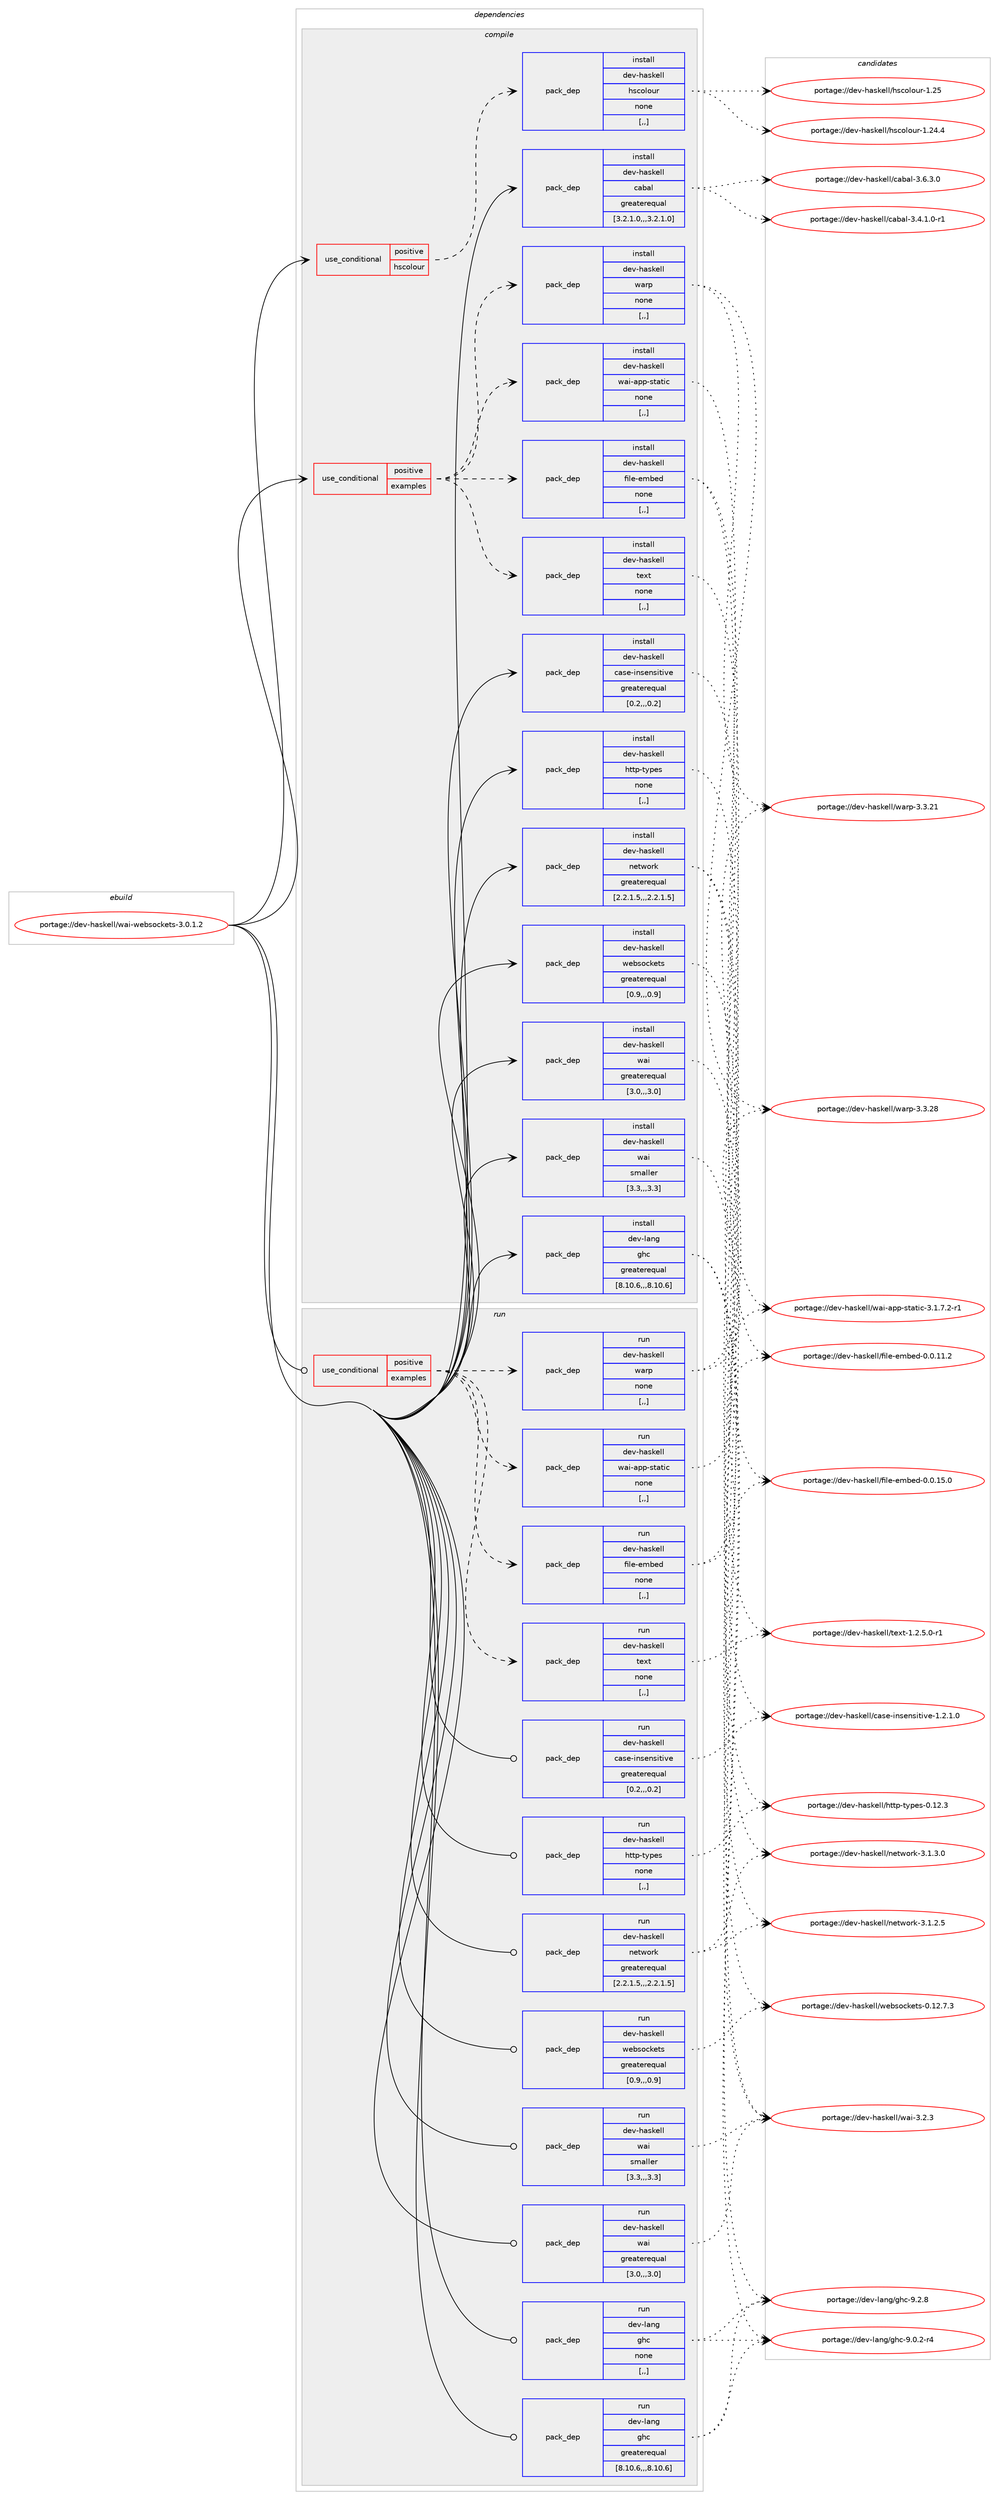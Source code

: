 digraph prolog {

# *************
# Graph options
# *************

newrank=true;
concentrate=true;
compound=true;
graph [rankdir=LR,fontname=Helvetica,fontsize=10,ranksep=1.5];#, ranksep=2.5, nodesep=0.2];
edge  [arrowhead=vee];
node  [fontname=Helvetica,fontsize=10];

# **********
# The ebuild
# **********

subgraph cluster_leftcol {
color=gray;
label=<<i>ebuild</i>>;
id [label="portage://dev-haskell/wai-websockets-3.0.1.2", color=red, width=4, href="../dev-haskell/wai-websockets-3.0.1.2.svg"];
}

# ****************
# The dependencies
# ****************

subgraph cluster_midcol {
color=gray;
label=<<i>dependencies</i>>;
subgraph cluster_compile {
fillcolor="#eeeeee";
style=filled;
label=<<i>compile</i>>;
subgraph cond21299 {
dependency91003 [label=<<TABLE BORDER="0" CELLBORDER="1" CELLSPACING="0" CELLPADDING="4"><TR><TD ROWSPAN="3" CELLPADDING="10">use_conditional</TD></TR><TR><TD>positive</TD></TR><TR><TD>examples</TD></TR></TABLE>>, shape=none, color=red];
subgraph pack68651 {
dependency91004 [label=<<TABLE BORDER="0" CELLBORDER="1" CELLSPACING="0" CELLPADDING="4" WIDTH="220"><TR><TD ROWSPAN="6" CELLPADDING="30">pack_dep</TD></TR><TR><TD WIDTH="110">install</TD></TR><TR><TD>dev-haskell</TD></TR><TR><TD>file-embed</TD></TR><TR><TD>none</TD></TR><TR><TD>[,,]</TD></TR></TABLE>>, shape=none, color=blue];
}
dependency91003:e -> dependency91004:w [weight=20,style="dashed",arrowhead="vee"];
subgraph pack68652 {
dependency91005 [label=<<TABLE BORDER="0" CELLBORDER="1" CELLSPACING="0" CELLPADDING="4" WIDTH="220"><TR><TD ROWSPAN="6" CELLPADDING="30">pack_dep</TD></TR><TR><TD WIDTH="110">install</TD></TR><TR><TD>dev-haskell</TD></TR><TR><TD>text</TD></TR><TR><TD>none</TD></TR><TR><TD>[,,]</TD></TR></TABLE>>, shape=none, color=blue];
}
dependency91003:e -> dependency91005:w [weight=20,style="dashed",arrowhead="vee"];
subgraph pack68653 {
dependency91006 [label=<<TABLE BORDER="0" CELLBORDER="1" CELLSPACING="0" CELLPADDING="4" WIDTH="220"><TR><TD ROWSPAN="6" CELLPADDING="30">pack_dep</TD></TR><TR><TD WIDTH="110">install</TD></TR><TR><TD>dev-haskell</TD></TR><TR><TD>wai-app-static</TD></TR><TR><TD>none</TD></TR><TR><TD>[,,]</TD></TR></TABLE>>, shape=none, color=blue];
}
dependency91003:e -> dependency91006:w [weight=20,style="dashed",arrowhead="vee"];
subgraph pack68654 {
dependency91007 [label=<<TABLE BORDER="0" CELLBORDER="1" CELLSPACING="0" CELLPADDING="4" WIDTH="220"><TR><TD ROWSPAN="6" CELLPADDING="30">pack_dep</TD></TR><TR><TD WIDTH="110">install</TD></TR><TR><TD>dev-haskell</TD></TR><TR><TD>warp</TD></TR><TR><TD>none</TD></TR><TR><TD>[,,]</TD></TR></TABLE>>, shape=none, color=blue];
}
dependency91003:e -> dependency91007:w [weight=20,style="dashed",arrowhead="vee"];
}
id:e -> dependency91003:w [weight=20,style="solid",arrowhead="vee"];
subgraph cond21300 {
dependency91008 [label=<<TABLE BORDER="0" CELLBORDER="1" CELLSPACING="0" CELLPADDING="4"><TR><TD ROWSPAN="3" CELLPADDING="10">use_conditional</TD></TR><TR><TD>positive</TD></TR><TR><TD>hscolour</TD></TR></TABLE>>, shape=none, color=red];
subgraph pack68655 {
dependency91009 [label=<<TABLE BORDER="0" CELLBORDER="1" CELLSPACING="0" CELLPADDING="4" WIDTH="220"><TR><TD ROWSPAN="6" CELLPADDING="30">pack_dep</TD></TR><TR><TD WIDTH="110">install</TD></TR><TR><TD>dev-haskell</TD></TR><TR><TD>hscolour</TD></TR><TR><TD>none</TD></TR><TR><TD>[,,]</TD></TR></TABLE>>, shape=none, color=blue];
}
dependency91008:e -> dependency91009:w [weight=20,style="dashed",arrowhead="vee"];
}
id:e -> dependency91008:w [weight=20,style="solid",arrowhead="vee"];
subgraph pack68656 {
dependency91010 [label=<<TABLE BORDER="0" CELLBORDER="1" CELLSPACING="0" CELLPADDING="4" WIDTH="220"><TR><TD ROWSPAN="6" CELLPADDING="30">pack_dep</TD></TR><TR><TD WIDTH="110">install</TD></TR><TR><TD>dev-haskell</TD></TR><TR><TD>cabal</TD></TR><TR><TD>greaterequal</TD></TR><TR><TD>[3.2.1.0,,,3.2.1.0]</TD></TR></TABLE>>, shape=none, color=blue];
}
id:e -> dependency91010:w [weight=20,style="solid",arrowhead="vee"];
subgraph pack68657 {
dependency91011 [label=<<TABLE BORDER="0" CELLBORDER="1" CELLSPACING="0" CELLPADDING="4" WIDTH="220"><TR><TD ROWSPAN="6" CELLPADDING="30">pack_dep</TD></TR><TR><TD WIDTH="110">install</TD></TR><TR><TD>dev-haskell</TD></TR><TR><TD>case-insensitive</TD></TR><TR><TD>greaterequal</TD></TR><TR><TD>[0.2,,,0.2]</TD></TR></TABLE>>, shape=none, color=blue];
}
id:e -> dependency91011:w [weight=20,style="solid",arrowhead="vee"];
subgraph pack68658 {
dependency91012 [label=<<TABLE BORDER="0" CELLBORDER="1" CELLSPACING="0" CELLPADDING="4" WIDTH="220"><TR><TD ROWSPAN="6" CELLPADDING="30">pack_dep</TD></TR><TR><TD WIDTH="110">install</TD></TR><TR><TD>dev-haskell</TD></TR><TR><TD>http-types</TD></TR><TR><TD>none</TD></TR><TR><TD>[,,]</TD></TR></TABLE>>, shape=none, color=blue];
}
id:e -> dependency91012:w [weight=20,style="solid",arrowhead="vee"];
subgraph pack68659 {
dependency91013 [label=<<TABLE BORDER="0" CELLBORDER="1" CELLSPACING="0" CELLPADDING="4" WIDTH="220"><TR><TD ROWSPAN="6" CELLPADDING="30">pack_dep</TD></TR><TR><TD WIDTH="110">install</TD></TR><TR><TD>dev-haskell</TD></TR><TR><TD>network</TD></TR><TR><TD>greaterequal</TD></TR><TR><TD>[2.2.1.5,,,2.2.1.5]</TD></TR></TABLE>>, shape=none, color=blue];
}
id:e -> dependency91013:w [weight=20,style="solid",arrowhead="vee"];
subgraph pack68660 {
dependency91014 [label=<<TABLE BORDER="0" CELLBORDER="1" CELLSPACING="0" CELLPADDING="4" WIDTH="220"><TR><TD ROWSPAN="6" CELLPADDING="30">pack_dep</TD></TR><TR><TD WIDTH="110">install</TD></TR><TR><TD>dev-haskell</TD></TR><TR><TD>wai</TD></TR><TR><TD>greaterequal</TD></TR><TR><TD>[3.0,,,3.0]</TD></TR></TABLE>>, shape=none, color=blue];
}
id:e -> dependency91014:w [weight=20,style="solid",arrowhead="vee"];
subgraph pack68661 {
dependency91015 [label=<<TABLE BORDER="0" CELLBORDER="1" CELLSPACING="0" CELLPADDING="4" WIDTH="220"><TR><TD ROWSPAN="6" CELLPADDING="30">pack_dep</TD></TR><TR><TD WIDTH="110">install</TD></TR><TR><TD>dev-haskell</TD></TR><TR><TD>wai</TD></TR><TR><TD>smaller</TD></TR><TR><TD>[3.3,,,3.3]</TD></TR></TABLE>>, shape=none, color=blue];
}
id:e -> dependency91015:w [weight=20,style="solid",arrowhead="vee"];
subgraph pack68662 {
dependency91016 [label=<<TABLE BORDER="0" CELLBORDER="1" CELLSPACING="0" CELLPADDING="4" WIDTH="220"><TR><TD ROWSPAN="6" CELLPADDING="30">pack_dep</TD></TR><TR><TD WIDTH="110">install</TD></TR><TR><TD>dev-haskell</TD></TR><TR><TD>websockets</TD></TR><TR><TD>greaterequal</TD></TR><TR><TD>[0.9,,,0.9]</TD></TR></TABLE>>, shape=none, color=blue];
}
id:e -> dependency91016:w [weight=20,style="solid",arrowhead="vee"];
subgraph pack68663 {
dependency91017 [label=<<TABLE BORDER="0" CELLBORDER="1" CELLSPACING="0" CELLPADDING="4" WIDTH="220"><TR><TD ROWSPAN="6" CELLPADDING="30">pack_dep</TD></TR><TR><TD WIDTH="110">install</TD></TR><TR><TD>dev-lang</TD></TR><TR><TD>ghc</TD></TR><TR><TD>greaterequal</TD></TR><TR><TD>[8.10.6,,,8.10.6]</TD></TR></TABLE>>, shape=none, color=blue];
}
id:e -> dependency91017:w [weight=20,style="solid",arrowhead="vee"];
}
subgraph cluster_compileandrun {
fillcolor="#eeeeee";
style=filled;
label=<<i>compile and run</i>>;
}
subgraph cluster_run {
fillcolor="#eeeeee";
style=filled;
label=<<i>run</i>>;
subgraph cond21301 {
dependency91018 [label=<<TABLE BORDER="0" CELLBORDER="1" CELLSPACING="0" CELLPADDING="4"><TR><TD ROWSPAN="3" CELLPADDING="10">use_conditional</TD></TR><TR><TD>positive</TD></TR><TR><TD>examples</TD></TR></TABLE>>, shape=none, color=red];
subgraph pack68664 {
dependency91019 [label=<<TABLE BORDER="0" CELLBORDER="1" CELLSPACING="0" CELLPADDING="4" WIDTH="220"><TR><TD ROWSPAN="6" CELLPADDING="30">pack_dep</TD></TR><TR><TD WIDTH="110">run</TD></TR><TR><TD>dev-haskell</TD></TR><TR><TD>file-embed</TD></TR><TR><TD>none</TD></TR><TR><TD>[,,]</TD></TR></TABLE>>, shape=none, color=blue];
}
dependency91018:e -> dependency91019:w [weight=20,style="dashed",arrowhead="vee"];
subgraph pack68665 {
dependency91020 [label=<<TABLE BORDER="0" CELLBORDER="1" CELLSPACING="0" CELLPADDING="4" WIDTH="220"><TR><TD ROWSPAN="6" CELLPADDING="30">pack_dep</TD></TR><TR><TD WIDTH="110">run</TD></TR><TR><TD>dev-haskell</TD></TR><TR><TD>text</TD></TR><TR><TD>none</TD></TR><TR><TD>[,,]</TD></TR></TABLE>>, shape=none, color=blue];
}
dependency91018:e -> dependency91020:w [weight=20,style="dashed",arrowhead="vee"];
subgraph pack68666 {
dependency91021 [label=<<TABLE BORDER="0" CELLBORDER="1" CELLSPACING="0" CELLPADDING="4" WIDTH="220"><TR><TD ROWSPAN="6" CELLPADDING="30">pack_dep</TD></TR><TR><TD WIDTH="110">run</TD></TR><TR><TD>dev-haskell</TD></TR><TR><TD>wai-app-static</TD></TR><TR><TD>none</TD></TR><TR><TD>[,,]</TD></TR></TABLE>>, shape=none, color=blue];
}
dependency91018:e -> dependency91021:w [weight=20,style="dashed",arrowhead="vee"];
subgraph pack68667 {
dependency91022 [label=<<TABLE BORDER="0" CELLBORDER="1" CELLSPACING="0" CELLPADDING="4" WIDTH="220"><TR><TD ROWSPAN="6" CELLPADDING="30">pack_dep</TD></TR><TR><TD WIDTH="110">run</TD></TR><TR><TD>dev-haskell</TD></TR><TR><TD>warp</TD></TR><TR><TD>none</TD></TR><TR><TD>[,,]</TD></TR></TABLE>>, shape=none, color=blue];
}
dependency91018:e -> dependency91022:w [weight=20,style="dashed",arrowhead="vee"];
}
id:e -> dependency91018:w [weight=20,style="solid",arrowhead="odot"];
subgraph pack68668 {
dependency91023 [label=<<TABLE BORDER="0" CELLBORDER="1" CELLSPACING="0" CELLPADDING="4" WIDTH="220"><TR><TD ROWSPAN="6" CELLPADDING="30">pack_dep</TD></TR><TR><TD WIDTH="110">run</TD></TR><TR><TD>dev-haskell</TD></TR><TR><TD>case-insensitive</TD></TR><TR><TD>greaterequal</TD></TR><TR><TD>[0.2,,,0.2]</TD></TR></TABLE>>, shape=none, color=blue];
}
id:e -> dependency91023:w [weight=20,style="solid",arrowhead="odot"];
subgraph pack68669 {
dependency91024 [label=<<TABLE BORDER="0" CELLBORDER="1" CELLSPACING="0" CELLPADDING="4" WIDTH="220"><TR><TD ROWSPAN="6" CELLPADDING="30">pack_dep</TD></TR><TR><TD WIDTH="110">run</TD></TR><TR><TD>dev-haskell</TD></TR><TR><TD>http-types</TD></TR><TR><TD>none</TD></TR><TR><TD>[,,]</TD></TR></TABLE>>, shape=none, color=blue];
}
id:e -> dependency91024:w [weight=20,style="solid",arrowhead="odot"];
subgraph pack68670 {
dependency91025 [label=<<TABLE BORDER="0" CELLBORDER="1" CELLSPACING="0" CELLPADDING="4" WIDTH="220"><TR><TD ROWSPAN="6" CELLPADDING="30">pack_dep</TD></TR><TR><TD WIDTH="110">run</TD></TR><TR><TD>dev-haskell</TD></TR><TR><TD>network</TD></TR><TR><TD>greaterequal</TD></TR><TR><TD>[2.2.1.5,,,2.2.1.5]</TD></TR></TABLE>>, shape=none, color=blue];
}
id:e -> dependency91025:w [weight=20,style="solid",arrowhead="odot"];
subgraph pack68671 {
dependency91026 [label=<<TABLE BORDER="0" CELLBORDER="1" CELLSPACING="0" CELLPADDING="4" WIDTH="220"><TR><TD ROWSPAN="6" CELLPADDING="30">pack_dep</TD></TR><TR><TD WIDTH="110">run</TD></TR><TR><TD>dev-haskell</TD></TR><TR><TD>wai</TD></TR><TR><TD>greaterequal</TD></TR><TR><TD>[3.0,,,3.0]</TD></TR></TABLE>>, shape=none, color=blue];
}
id:e -> dependency91026:w [weight=20,style="solid",arrowhead="odot"];
subgraph pack68672 {
dependency91027 [label=<<TABLE BORDER="0" CELLBORDER="1" CELLSPACING="0" CELLPADDING="4" WIDTH="220"><TR><TD ROWSPAN="6" CELLPADDING="30">pack_dep</TD></TR><TR><TD WIDTH="110">run</TD></TR><TR><TD>dev-haskell</TD></TR><TR><TD>wai</TD></TR><TR><TD>smaller</TD></TR><TR><TD>[3.3,,,3.3]</TD></TR></TABLE>>, shape=none, color=blue];
}
id:e -> dependency91027:w [weight=20,style="solid",arrowhead="odot"];
subgraph pack68673 {
dependency91028 [label=<<TABLE BORDER="0" CELLBORDER="1" CELLSPACING="0" CELLPADDING="4" WIDTH="220"><TR><TD ROWSPAN="6" CELLPADDING="30">pack_dep</TD></TR><TR><TD WIDTH="110">run</TD></TR><TR><TD>dev-haskell</TD></TR><TR><TD>websockets</TD></TR><TR><TD>greaterequal</TD></TR><TR><TD>[0.9,,,0.9]</TD></TR></TABLE>>, shape=none, color=blue];
}
id:e -> dependency91028:w [weight=20,style="solid",arrowhead="odot"];
subgraph pack68674 {
dependency91029 [label=<<TABLE BORDER="0" CELLBORDER="1" CELLSPACING="0" CELLPADDING="4" WIDTH="220"><TR><TD ROWSPAN="6" CELLPADDING="30">pack_dep</TD></TR><TR><TD WIDTH="110">run</TD></TR><TR><TD>dev-lang</TD></TR><TR><TD>ghc</TD></TR><TR><TD>greaterequal</TD></TR><TR><TD>[8.10.6,,,8.10.6]</TD></TR></TABLE>>, shape=none, color=blue];
}
id:e -> dependency91029:w [weight=20,style="solid",arrowhead="odot"];
subgraph pack68675 {
dependency91030 [label=<<TABLE BORDER="0" CELLBORDER="1" CELLSPACING="0" CELLPADDING="4" WIDTH="220"><TR><TD ROWSPAN="6" CELLPADDING="30">pack_dep</TD></TR><TR><TD WIDTH="110">run</TD></TR><TR><TD>dev-lang</TD></TR><TR><TD>ghc</TD></TR><TR><TD>none</TD></TR><TR><TD>[,,]</TD></TR></TABLE>>, shape=none, color=blue];
}
id:e -> dependency91030:w [weight=20,style="solid",arrowhead="odot"];
}
}

# **************
# The candidates
# **************

subgraph cluster_choices {
rank=same;
color=gray;
label=<<i>candidates</i>>;

subgraph choice68651 {
color=black;
nodesep=1;
choice1001011184510497115107101108108471021051081014510110998101100454846484649534648 [label="portage://dev-haskell/file-embed-0.0.15.0", color=red, width=4,href="../dev-haskell/file-embed-0.0.15.0.svg"];
choice1001011184510497115107101108108471021051081014510110998101100454846484649494650 [label="portage://dev-haskell/file-embed-0.0.11.2", color=red, width=4,href="../dev-haskell/file-embed-0.0.11.2.svg"];
dependency91004:e -> choice1001011184510497115107101108108471021051081014510110998101100454846484649534648:w [style=dotted,weight="100"];
dependency91004:e -> choice1001011184510497115107101108108471021051081014510110998101100454846484649494650:w [style=dotted,weight="100"];
}
subgraph choice68652 {
color=black;
nodesep=1;
choice10010111845104971151071011081084711610112011645494650465346484511449 [label="portage://dev-haskell/text-1.2.5.0-r1", color=red, width=4,href="../dev-haskell/text-1.2.5.0-r1.svg"];
dependency91005:e -> choice10010111845104971151071011081084711610112011645494650465346484511449:w [style=dotted,weight="100"];
}
subgraph choice68653 {
color=black;
nodesep=1;
choice10010111845104971151071011081084711997105459711211245115116971161059945514649465546504511449 [label="portage://dev-haskell/wai-app-static-3.1.7.2-r1", color=red, width=4,href="../dev-haskell/wai-app-static-3.1.7.2-r1.svg"];
dependency91006:e -> choice10010111845104971151071011081084711997105459711211245115116971161059945514649465546504511449:w [style=dotted,weight="100"];
}
subgraph choice68654 {
color=black;
nodesep=1;
choice1001011184510497115107101108108471199711411245514651465056 [label="portage://dev-haskell/warp-3.3.28", color=red, width=4,href="../dev-haskell/warp-3.3.28.svg"];
choice1001011184510497115107101108108471199711411245514651465049 [label="portage://dev-haskell/warp-3.3.21", color=red, width=4,href="../dev-haskell/warp-3.3.21.svg"];
dependency91007:e -> choice1001011184510497115107101108108471199711411245514651465056:w [style=dotted,weight="100"];
dependency91007:e -> choice1001011184510497115107101108108471199711411245514651465049:w [style=dotted,weight="100"];
}
subgraph choice68655 {
color=black;
nodesep=1;
choice100101118451049711510710110810847104115991111081111171144549465053 [label="portage://dev-haskell/hscolour-1.25", color=red, width=4,href="../dev-haskell/hscolour-1.25.svg"];
choice1001011184510497115107101108108471041159911110811111711445494650524652 [label="portage://dev-haskell/hscolour-1.24.4", color=red, width=4,href="../dev-haskell/hscolour-1.24.4.svg"];
dependency91009:e -> choice100101118451049711510710110810847104115991111081111171144549465053:w [style=dotted,weight="100"];
dependency91009:e -> choice1001011184510497115107101108108471041159911110811111711445494650524652:w [style=dotted,weight="100"];
}
subgraph choice68656 {
color=black;
nodesep=1;
choice100101118451049711510710110810847999798971084551465446514648 [label="portage://dev-haskell/cabal-3.6.3.0", color=red, width=4,href="../dev-haskell/cabal-3.6.3.0.svg"];
choice1001011184510497115107101108108479997989710845514652464946484511449 [label="portage://dev-haskell/cabal-3.4.1.0-r1", color=red, width=4,href="../dev-haskell/cabal-3.4.1.0-r1.svg"];
dependency91010:e -> choice100101118451049711510710110810847999798971084551465446514648:w [style=dotted,weight="100"];
dependency91010:e -> choice1001011184510497115107101108108479997989710845514652464946484511449:w [style=dotted,weight="100"];
}
subgraph choice68657 {
color=black;
nodesep=1;
choice1001011184510497115107101108108479997115101451051101151011101151051161051181014549465046494648 [label="portage://dev-haskell/case-insensitive-1.2.1.0", color=red, width=4,href="../dev-haskell/case-insensitive-1.2.1.0.svg"];
dependency91011:e -> choice1001011184510497115107101108108479997115101451051101151011101151051161051181014549465046494648:w [style=dotted,weight="100"];
}
subgraph choice68658 {
color=black;
nodesep=1;
choice1001011184510497115107101108108471041161161124511612111210111545484649504651 [label="portage://dev-haskell/http-types-0.12.3", color=red, width=4,href="../dev-haskell/http-types-0.12.3.svg"];
dependency91012:e -> choice1001011184510497115107101108108471041161161124511612111210111545484649504651:w [style=dotted,weight="100"];
}
subgraph choice68659 {
color=black;
nodesep=1;
choice1001011184510497115107101108108471101011161191111141074551464946514648 [label="portage://dev-haskell/network-3.1.3.0", color=red, width=4,href="../dev-haskell/network-3.1.3.0.svg"];
choice1001011184510497115107101108108471101011161191111141074551464946504653 [label="portage://dev-haskell/network-3.1.2.5", color=red, width=4,href="../dev-haskell/network-3.1.2.5.svg"];
dependency91013:e -> choice1001011184510497115107101108108471101011161191111141074551464946514648:w [style=dotted,weight="100"];
dependency91013:e -> choice1001011184510497115107101108108471101011161191111141074551464946504653:w [style=dotted,weight="100"];
}
subgraph choice68660 {
color=black;
nodesep=1;
choice10010111845104971151071011081084711997105455146504651 [label="portage://dev-haskell/wai-3.2.3", color=red, width=4,href="../dev-haskell/wai-3.2.3.svg"];
dependency91014:e -> choice10010111845104971151071011081084711997105455146504651:w [style=dotted,weight="100"];
}
subgraph choice68661 {
color=black;
nodesep=1;
choice10010111845104971151071011081084711997105455146504651 [label="portage://dev-haskell/wai-3.2.3", color=red, width=4,href="../dev-haskell/wai-3.2.3.svg"];
dependency91015:e -> choice10010111845104971151071011081084711997105455146504651:w [style=dotted,weight="100"];
}
subgraph choice68662 {
color=black;
nodesep=1;
choice1001011184510497115107101108108471191019811511199107101116115454846495046554651 [label="portage://dev-haskell/websockets-0.12.7.3", color=red, width=4,href="../dev-haskell/websockets-0.12.7.3.svg"];
dependency91016:e -> choice1001011184510497115107101108108471191019811511199107101116115454846495046554651:w [style=dotted,weight="100"];
}
subgraph choice68663 {
color=black;
nodesep=1;
choice10010111845108971101034710310499455746504656 [label="portage://dev-lang/ghc-9.2.8", color=red, width=4,href="../dev-lang/ghc-9.2.8.svg"];
choice100101118451089711010347103104994557464846504511452 [label="portage://dev-lang/ghc-9.0.2-r4", color=red, width=4,href="../dev-lang/ghc-9.0.2-r4.svg"];
dependency91017:e -> choice10010111845108971101034710310499455746504656:w [style=dotted,weight="100"];
dependency91017:e -> choice100101118451089711010347103104994557464846504511452:w [style=dotted,weight="100"];
}
subgraph choice68664 {
color=black;
nodesep=1;
choice1001011184510497115107101108108471021051081014510110998101100454846484649534648 [label="portage://dev-haskell/file-embed-0.0.15.0", color=red, width=4,href="../dev-haskell/file-embed-0.0.15.0.svg"];
choice1001011184510497115107101108108471021051081014510110998101100454846484649494650 [label="portage://dev-haskell/file-embed-0.0.11.2", color=red, width=4,href="../dev-haskell/file-embed-0.0.11.2.svg"];
dependency91019:e -> choice1001011184510497115107101108108471021051081014510110998101100454846484649534648:w [style=dotted,weight="100"];
dependency91019:e -> choice1001011184510497115107101108108471021051081014510110998101100454846484649494650:w [style=dotted,weight="100"];
}
subgraph choice68665 {
color=black;
nodesep=1;
choice10010111845104971151071011081084711610112011645494650465346484511449 [label="portage://dev-haskell/text-1.2.5.0-r1", color=red, width=4,href="../dev-haskell/text-1.2.5.0-r1.svg"];
dependency91020:e -> choice10010111845104971151071011081084711610112011645494650465346484511449:w [style=dotted,weight="100"];
}
subgraph choice68666 {
color=black;
nodesep=1;
choice10010111845104971151071011081084711997105459711211245115116971161059945514649465546504511449 [label="portage://dev-haskell/wai-app-static-3.1.7.2-r1", color=red, width=4,href="../dev-haskell/wai-app-static-3.1.7.2-r1.svg"];
dependency91021:e -> choice10010111845104971151071011081084711997105459711211245115116971161059945514649465546504511449:w [style=dotted,weight="100"];
}
subgraph choice68667 {
color=black;
nodesep=1;
choice1001011184510497115107101108108471199711411245514651465056 [label="portage://dev-haskell/warp-3.3.28", color=red, width=4,href="../dev-haskell/warp-3.3.28.svg"];
choice1001011184510497115107101108108471199711411245514651465049 [label="portage://dev-haskell/warp-3.3.21", color=red, width=4,href="../dev-haskell/warp-3.3.21.svg"];
dependency91022:e -> choice1001011184510497115107101108108471199711411245514651465056:w [style=dotted,weight="100"];
dependency91022:e -> choice1001011184510497115107101108108471199711411245514651465049:w [style=dotted,weight="100"];
}
subgraph choice68668 {
color=black;
nodesep=1;
choice1001011184510497115107101108108479997115101451051101151011101151051161051181014549465046494648 [label="portage://dev-haskell/case-insensitive-1.2.1.0", color=red, width=4,href="../dev-haskell/case-insensitive-1.2.1.0.svg"];
dependency91023:e -> choice1001011184510497115107101108108479997115101451051101151011101151051161051181014549465046494648:w [style=dotted,weight="100"];
}
subgraph choice68669 {
color=black;
nodesep=1;
choice1001011184510497115107101108108471041161161124511612111210111545484649504651 [label="portage://dev-haskell/http-types-0.12.3", color=red, width=4,href="../dev-haskell/http-types-0.12.3.svg"];
dependency91024:e -> choice1001011184510497115107101108108471041161161124511612111210111545484649504651:w [style=dotted,weight="100"];
}
subgraph choice68670 {
color=black;
nodesep=1;
choice1001011184510497115107101108108471101011161191111141074551464946514648 [label="portage://dev-haskell/network-3.1.3.0", color=red, width=4,href="../dev-haskell/network-3.1.3.0.svg"];
choice1001011184510497115107101108108471101011161191111141074551464946504653 [label="portage://dev-haskell/network-3.1.2.5", color=red, width=4,href="../dev-haskell/network-3.1.2.5.svg"];
dependency91025:e -> choice1001011184510497115107101108108471101011161191111141074551464946514648:w [style=dotted,weight="100"];
dependency91025:e -> choice1001011184510497115107101108108471101011161191111141074551464946504653:w [style=dotted,weight="100"];
}
subgraph choice68671 {
color=black;
nodesep=1;
choice10010111845104971151071011081084711997105455146504651 [label="portage://dev-haskell/wai-3.2.3", color=red, width=4,href="../dev-haskell/wai-3.2.3.svg"];
dependency91026:e -> choice10010111845104971151071011081084711997105455146504651:w [style=dotted,weight="100"];
}
subgraph choice68672 {
color=black;
nodesep=1;
choice10010111845104971151071011081084711997105455146504651 [label="portage://dev-haskell/wai-3.2.3", color=red, width=4,href="../dev-haskell/wai-3.2.3.svg"];
dependency91027:e -> choice10010111845104971151071011081084711997105455146504651:w [style=dotted,weight="100"];
}
subgraph choice68673 {
color=black;
nodesep=1;
choice1001011184510497115107101108108471191019811511199107101116115454846495046554651 [label="portage://dev-haskell/websockets-0.12.7.3", color=red, width=4,href="../dev-haskell/websockets-0.12.7.3.svg"];
dependency91028:e -> choice1001011184510497115107101108108471191019811511199107101116115454846495046554651:w [style=dotted,weight="100"];
}
subgraph choice68674 {
color=black;
nodesep=1;
choice10010111845108971101034710310499455746504656 [label="portage://dev-lang/ghc-9.2.8", color=red, width=4,href="../dev-lang/ghc-9.2.8.svg"];
choice100101118451089711010347103104994557464846504511452 [label="portage://dev-lang/ghc-9.0.2-r4", color=red, width=4,href="../dev-lang/ghc-9.0.2-r4.svg"];
dependency91029:e -> choice10010111845108971101034710310499455746504656:w [style=dotted,weight="100"];
dependency91029:e -> choice100101118451089711010347103104994557464846504511452:w [style=dotted,weight="100"];
}
subgraph choice68675 {
color=black;
nodesep=1;
choice10010111845108971101034710310499455746504656 [label="portage://dev-lang/ghc-9.2.8", color=red, width=4,href="../dev-lang/ghc-9.2.8.svg"];
choice100101118451089711010347103104994557464846504511452 [label="portage://dev-lang/ghc-9.0.2-r4", color=red, width=4,href="../dev-lang/ghc-9.0.2-r4.svg"];
dependency91030:e -> choice10010111845108971101034710310499455746504656:w [style=dotted,weight="100"];
dependency91030:e -> choice100101118451089711010347103104994557464846504511452:w [style=dotted,weight="100"];
}
}

}
